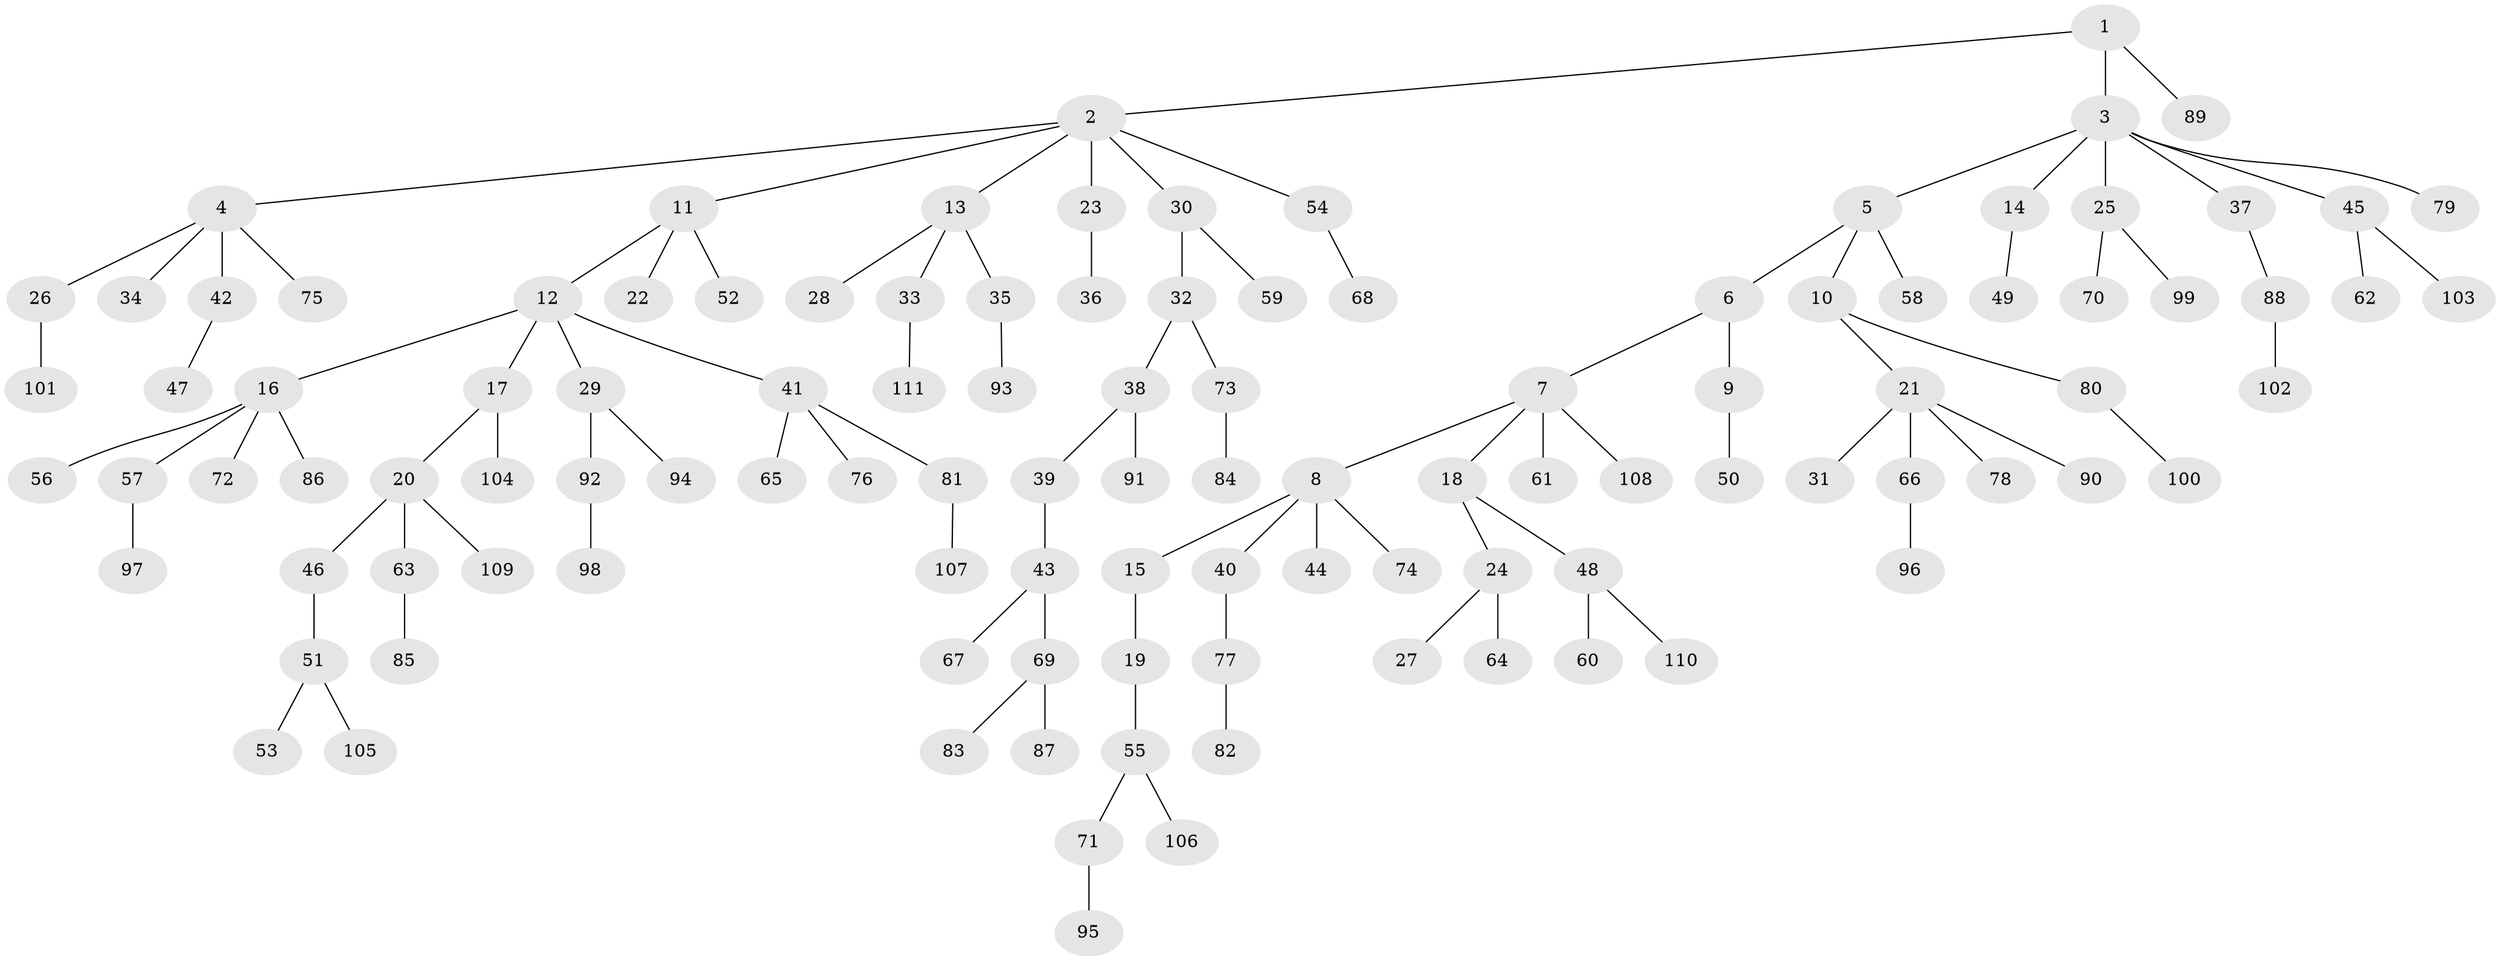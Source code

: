 // Generated by graph-tools (version 1.1) at 2025/02/03/09/25 03:02:26]
// undirected, 111 vertices, 110 edges
graph export_dot {
graph [start="1"]
  node [color=gray90,style=filled];
  1;
  2;
  3;
  4;
  5;
  6;
  7;
  8;
  9;
  10;
  11;
  12;
  13;
  14;
  15;
  16;
  17;
  18;
  19;
  20;
  21;
  22;
  23;
  24;
  25;
  26;
  27;
  28;
  29;
  30;
  31;
  32;
  33;
  34;
  35;
  36;
  37;
  38;
  39;
  40;
  41;
  42;
  43;
  44;
  45;
  46;
  47;
  48;
  49;
  50;
  51;
  52;
  53;
  54;
  55;
  56;
  57;
  58;
  59;
  60;
  61;
  62;
  63;
  64;
  65;
  66;
  67;
  68;
  69;
  70;
  71;
  72;
  73;
  74;
  75;
  76;
  77;
  78;
  79;
  80;
  81;
  82;
  83;
  84;
  85;
  86;
  87;
  88;
  89;
  90;
  91;
  92;
  93;
  94;
  95;
  96;
  97;
  98;
  99;
  100;
  101;
  102;
  103;
  104;
  105;
  106;
  107;
  108;
  109;
  110;
  111;
  1 -- 2;
  1 -- 3;
  1 -- 89;
  2 -- 4;
  2 -- 11;
  2 -- 13;
  2 -- 23;
  2 -- 30;
  2 -- 54;
  3 -- 5;
  3 -- 14;
  3 -- 25;
  3 -- 37;
  3 -- 45;
  3 -- 79;
  4 -- 26;
  4 -- 34;
  4 -- 42;
  4 -- 75;
  5 -- 6;
  5 -- 10;
  5 -- 58;
  6 -- 7;
  6 -- 9;
  7 -- 8;
  7 -- 18;
  7 -- 61;
  7 -- 108;
  8 -- 15;
  8 -- 40;
  8 -- 44;
  8 -- 74;
  9 -- 50;
  10 -- 21;
  10 -- 80;
  11 -- 12;
  11 -- 22;
  11 -- 52;
  12 -- 16;
  12 -- 17;
  12 -- 29;
  12 -- 41;
  13 -- 28;
  13 -- 33;
  13 -- 35;
  14 -- 49;
  15 -- 19;
  16 -- 56;
  16 -- 57;
  16 -- 72;
  16 -- 86;
  17 -- 20;
  17 -- 104;
  18 -- 24;
  18 -- 48;
  19 -- 55;
  20 -- 46;
  20 -- 63;
  20 -- 109;
  21 -- 31;
  21 -- 66;
  21 -- 78;
  21 -- 90;
  23 -- 36;
  24 -- 27;
  24 -- 64;
  25 -- 70;
  25 -- 99;
  26 -- 101;
  29 -- 92;
  29 -- 94;
  30 -- 32;
  30 -- 59;
  32 -- 38;
  32 -- 73;
  33 -- 111;
  35 -- 93;
  37 -- 88;
  38 -- 39;
  38 -- 91;
  39 -- 43;
  40 -- 77;
  41 -- 65;
  41 -- 76;
  41 -- 81;
  42 -- 47;
  43 -- 67;
  43 -- 69;
  45 -- 62;
  45 -- 103;
  46 -- 51;
  48 -- 60;
  48 -- 110;
  51 -- 53;
  51 -- 105;
  54 -- 68;
  55 -- 71;
  55 -- 106;
  57 -- 97;
  63 -- 85;
  66 -- 96;
  69 -- 83;
  69 -- 87;
  71 -- 95;
  73 -- 84;
  77 -- 82;
  80 -- 100;
  81 -- 107;
  88 -- 102;
  92 -- 98;
}
